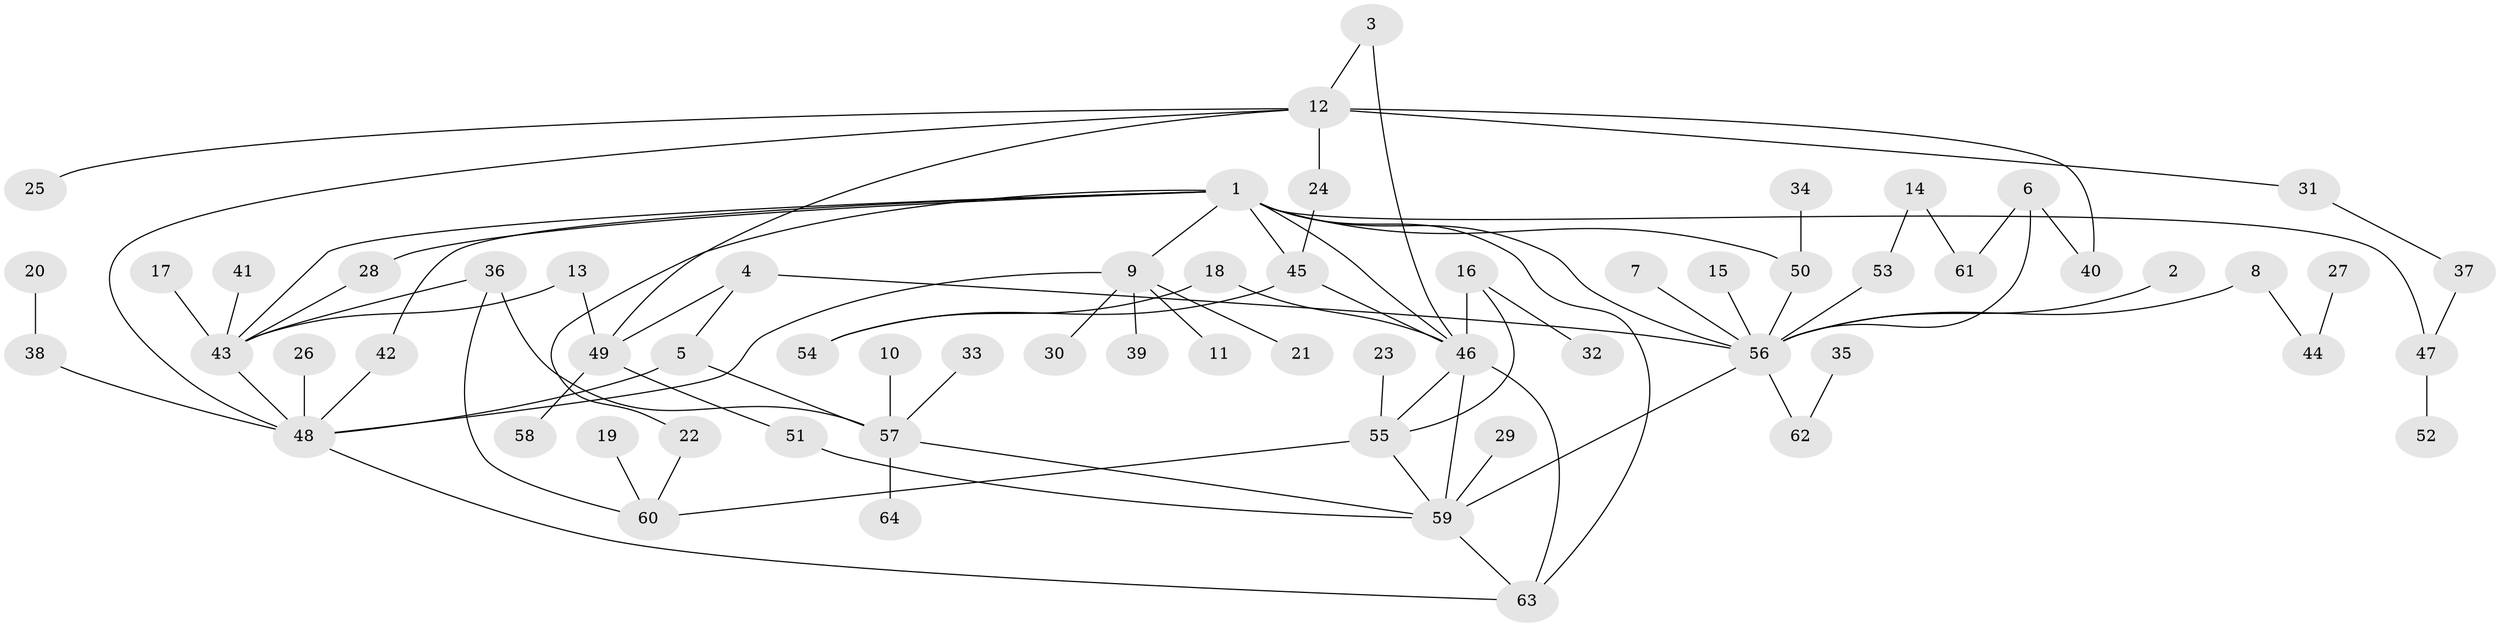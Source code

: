 // original degree distribution, {5: 0.03937007874015748, 6: 0.031496062992125984, 4: 0.12598425196850394, 3: 0.1889763779527559, 9: 0.007874015748031496, 1: 0.33070866141732286, 2: 0.2755905511811024}
// Generated by graph-tools (version 1.1) at 2025/25/03/09/25 03:25:30]
// undirected, 64 vertices, 88 edges
graph export_dot {
graph [start="1"]
  node [color=gray90,style=filled];
  1;
  2;
  3;
  4;
  5;
  6;
  7;
  8;
  9;
  10;
  11;
  12;
  13;
  14;
  15;
  16;
  17;
  18;
  19;
  20;
  21;
  22;
  23;
  24;
  25;
  26;
  27;
  28;
  29;
  30;
  31;
  32;
  33;
  34;
  35;
  36;
  37;
  38;
  39;
  40;
  41;
  42;
  43;
  44;
  45;
  46;
  47;
  48;
  49;
  50;
  51;
  52;
  53;
  54;
  55;
  56;
  57;
  58;
  59;
  60;
  61;
  62;
  63;
  64;
  1 -- 9 [weight=1.0];
  1 -- 22 [weight=1.0];
  1 -- 28 [weight=1.0];
  1 -- 42 [weight=1.0];
  1 -- 43 [weight=1.0];
  1 -- 45 [weight=1.0];
  1 -- 46 [weight=1.0];
  1 -- 47 [weight=1.0];
  1 -- 50 [weight=1.0];
  1 -- 56 [weight=1.0];
  1 -- 63 [weight=1.0];
  2 -- 56 [weight=1.0];
  3 -- 12 [weight=1.0];
  3 -- 46 [weight=1.0];
  4 -- 5 [weight=1.0];
  4 -- 49 [weight=1.0];
  4 -- 56 [weight=1.0];
  5 -- 48 [weight=1.0];
  5 -- 57 [weight=1.0];
  6 -- 40 [weight=1.0];
  6 -- 56 [weight=1.0];
  6 -- 61 [weight=1.0];
  7 -- 56 [weight=1.0];
  8 -- 44 [weight=1.0];
  8 -- 56 [weight=1.0];
  9 -- 11 [weight=1.0];
  9 -- 21 [weight=1.0];
  9 -- 30 [weight=1.0];
  9 -- 39 [weight=1.0];
  9 -- 48 [weight=1.0];
  10 -- 57 [weight=1.0];
  12 -- 24 [weight=1.0];
  12 -- 25 [weight=1.0];
  12 -- 31 [weight=1.0];
  12 -- 40 [weight=1.0];
  12 -- 48 [weight=1.0];
  12 -- 49 [weight=1.0];
  13 -- 43 [weight=1.0];
  13 -- 49 [weight=1.0];
  14 -- 53 [weight=1.0];
  14 -- 61 [weight=1.0];
  15 -- 56 [weight=1.0];
  16 -- 32 [weight=1.0];
  16 -- 46 [weight=1.0];
  16 -- 55 [weight=1.0];
  17 -- 43 [weight=1.0];
  18 -- 46 [weight=1.0];
  18 -- 54 [weight=1.0];
  19 -- 60 [weight=1.0];
  20 -- 38 [weight=1.0];
  22 -- 60 [weight=1.0];
  23 -- 55 [weight=1.0];
  24 -- 45 [weight=1.0];
  26 -- 48 [weight=1.0];
  27 -- 44 [weight=1.0];
  28 -- 43 [weight=1.0];
  29 -- 59 [weight=1.0];
  31 -- 37 [weight=1.0];
  33 -- 57 [weight=1.0];
  34 -- 50 [weight=2.0];
  35 -- 62 [weight=1.0];
  36 -- 43 [weight=1.0];
  36 -- 57 [weight=1.0];
  36 -- 60 [weight=1.0];
  37 -- 47 [weight=1.0];
  38 -- 48 [weight=2.0];
  41 -- 43 [weight=1.0];
  42 -- 48 [weight=1.0];
  43 -- 48 [weight=1.0];
  45 -- 46 [weight=1.0];
  45 -- 54 [weight=1.0];
  46 -- 55 [weight=1.0];
  46 -- 59 [weight=1.0];
  46 -- 63 [weight=1.0];
  47 -- 52 [weight=1.0];
  48 -- 63 [weight=1.0];
  49 -- 51 [weight=1.0];
  49 -- 58 [weight=1.0];
  50 -- 56 [weight=1.0];
  51 -- 59 [weight=1.0];
  53 -- 56 [weight=1.0];
  55 -- 59 [weight=1.0];
  55 -- 60 [weight=1.0];
  56 -- 59 [weight=1.0];
  56 -- 62 [weight=1.0];
  57 -- 59 [weight=1.0];
  57 -- 64 [weight=1.0];
  59 -- 63 [weight=1.0];
}

